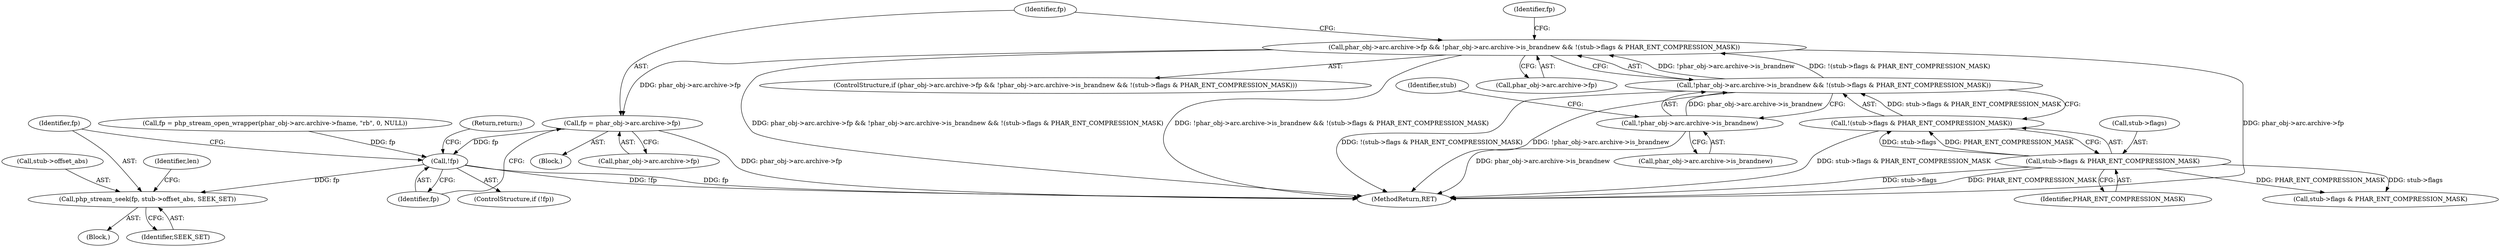 digraph "0_php_bf58162ddf970f63502837f366930e44d6a992cf_5@API" {
"1000143" [label="(Call,phar_obj->arc.archive->fp && !phar_obj->arc.archive->is_brandnew && !(stub->flags & PHAR_ENT_COMPRESSION_MASK))"];
"1000151" [label="(Call,!phar_obj->arc.archive->is_brandnew && !(stub->flags & PHAR_ENT_COMPRESSION_MASK))"];
"1000152" [label="(Call,!phar_obj->arc.archive->is_brandnew)"];
"1000160" [label="(Call,!(stub->flags & PHAR_ENT_COMPRESSION_MASK))"];
"1000161" [label="(Call,stub->flags & PHAR_ENT_COMPRESSION_MASK)"];
"1000167" [label="(Call,fp = phar_obj->arc.archive->fp)"];
"1000229" [label="(Call,!fp)"];
"1000233" [label="(Call,php_stream_seek(fp, stub->offset_abs, SEEK_SET))"];
"1000143" [label="(Call,phar_obj->arc.archive->fp && !phar_obj->arc.archive->is_brandnew && !(stub->flags & PHAR_ENT_COMPRESSION_MASK))"];
"1000161" [label="(Call,stub->flags & PHAR_ENT_COMPRESSION_MASK)"];
"1000168" [label="(Identifier,fp)"];
"1000141" [label="(Block,)"];
"1000152" [label="(Call,!phar_obj->arc.archive->is_brandnew)"];
"1000166" [label="(Block,)"];
"1000230" [label="(Identifier,fp)"];
"1000142" [label="(ControlStructure,if (phar_obj->arc.archive->fp && !phar_obj->arc.archive->is_brandnew && !(stub->flags & PHAR_ENT_COMPRESSION_MASK)))"];
"1000251" [label="(MethodReturn,RET)"];
"1000162" [label="(Call,stub->flags)"];
"1000240" [label="(Identifier,len)"];
"1000234" [label="(Identifier,fp)"];
"1000144" [label="(Call,phar_obj->arc.archive->fp)"];
"1000229" [label="(Call,!fp)"];
"1000233" [label="(Call,php_stream_seek(fp, stub->offset_abs, SEEK_SET))"];
"1000235" [label="(Call,stub->offset_abs)"];
"1000196" [label="(Call,stub->flags & PHAR_ENT_COMPRESSION_MASK)"];
"1000228" [label="(ControlStructure,if (!fp))"];
"1000163" [label="(Identifier,stub)"];
"1000153" [label="(Call,phar_obj->arc.archive->is_brandnew)"];
"1000180" [label="(Call,fp = php_stream_open_wrapper(phar_obj->arc.archive->fname, \"rb\", 0, NULL))"];
"1000238" [label="(Identifier,SEEK_SET)"];
"1000232" [label="(Return,return;)"];
"1000160" [label="(Call,!(stub->flags & PHAR_ENT_COMPRESSION_MASK))"];
"1000181" [label="(Identifier,fp)"];
"1000167" [label="(Call,fp = phar_obj->arc.archive->fp)"];
"1000151" [label="(Call,!phar_obj->arc.archive->is_brandnew && !(stub->flags & PHAR_ENT_COMPRESSION_MASK))"];
"1000169" [label="(Call,phar_obj->arc.archive->fp)"];
"1000165" [label="(Identifier,PHAR_ENT_COMPRESSION_MASK)"];
"1000143" -> "1000142"  [label="AST: "];
"1000143" -> "1000144"  [label="CFG: "];
"1000143" -> "1000151"  [label="CFG: "];
"1000144" -> "1000143"  [label="AST: "];
"1000151" -> "1000143"  [label="AST: "];
"1000168" -> "1000143"  [label="CFG: "];
"1000181" -> "1000143"  [label="CFG: "];
"1000143" -> "1000251"  [label="DDG: !phar_obj->arc.archive->is_brandnew && !(stub->flags & PHAR_ENT_COMPRESSION_MASK)"];
"1000143" -> "1000251"  [label="DDG: phar_obj->arc.archive->fp"];
"1000143" -> "1000251"  [label="DDG: phar_obj->arc.archive->fp && !phar_obj->arc.archive->is_brandnew && !(stub->flags & PHAR_ENT_COMPRESSION_MASK)"];
"1000151" -> "1000143"  [label="DDG: !phar_obj->arc.archive->is_brandnew"];
"1000151" -> "1000143"  [label="DDG: !(stub->flags & PHAR_ENT_COMPRESSION_MASK)"];
"1000143" -> "1000167"  [label="DDG: phar_obj->arc.archive->fp"];
"1000151" -> "1000152"  [label="CFG: "];
"1000151" -> "1000160"  [label="CFG: "];
"1000152" -> "1000151"  [label="AST: "];
"1000160" -> "1000151"  [label="AST: "];
"1000151" -> "1000251"  [label="DDG: !phar_obj->arc.archive->is_brandnew"];
"1000151" -> "1000251"  [label="DDG: !(stub->flags & PHAR_ENT_COMPRESSION_MASK)"];
"1000152" -> "1000151"  [label="DDG: phar_obj->arc.archive->is_brandnew"];
"1000160" -> "1000151"  [label="DDG: stub->flags & PHAR_ENT_COMPRESSION_MASK"];
"1000152" -> "1000153"  [label="CFG: "];
"1000153" -> "1000152"  [label="AST: "];
"1000163" -> "1000152"  [label="CFG: "];
"1000152" -> "1000251"  [label="DDG: phar_obj->arc.archive->is_brandnew"];
"1000160" -> "1000161"  [label="CFG: "];
"1000161" -> "1000160"  [label="AST: "];
"1000160" -> "1000251"  [label="DDG: stub->flags & PHAR_ENT_COMPRESSION_MASK"];
"1000161" -> "1000160"  [label="DDG: stub->flags"];
"1000161" -> "1000160"  [label="DDG: PHAR_ENT_COMPRESSION_MASK"];
"1000161" -> "1000165"  [label="CFG: "];
"1000162" -> "1000161"  [label="AST: "];
"1000165" -> "1000161"  [label="AST: "];
"1000161" -> "1000251"  [label="DDG: stub->flags"];
"1000161" -> "1000251"  [label="DDG: PHAR_ENT_COMPRESSION_MASK"];
"1000161" -> "1000196"  [label="DDG: stub->flags"];
"1000161" -> "1000196"  [label="DDG: PHAR_ENT_COMPRESSION_MASK"];
"1000167" -> "1000166"  [label="AST: "];
"1000167" -> "1000169"  [label="CFG: "];
"1000168" -> "1000167"  [label="AST: "];
"1000169" -> "1000167"  [label="AST: "];
"1000230" -> "1000167"  [label="CFG: "];
"1000167" -> "1000251"  [label="DDG: phar_obj->arc.archive->fp"];
"1000167" -> "1000229"  [label="DDG: fp"];
"1000229" -> "1000228"  [label="AST: "];
"1000229" -> "1000230"  [label="CFG: "];
"1000230" -> "1000229"  [label="AST: "];
"1000232" -> "1000229"  [label="CFG: "];
"1000234" -> "1000229"  [label="CFG: "];
"1000229" -> "1000251"  [label="DDG: !fp"];
"1000229" -> "1000251"  [label="DDG: fp"];
"1000180" -> "1000229"  [label="DDG: fp"];
"1000229" -> "1000233"  [label="DDG: fp"];
"1000233" -> "1000141"  [label="AST: "];
"1000233" -> "1000238"  [label="CFG: "];
"1000234" -> "1000233"  [label="AST: "];
"1000235" -> "1000233"  [label="AST: "];
"1000238" -> "1000233"  [label="AST: "];
"1000240" -> "1000233"  [label="CFG: "];
}
